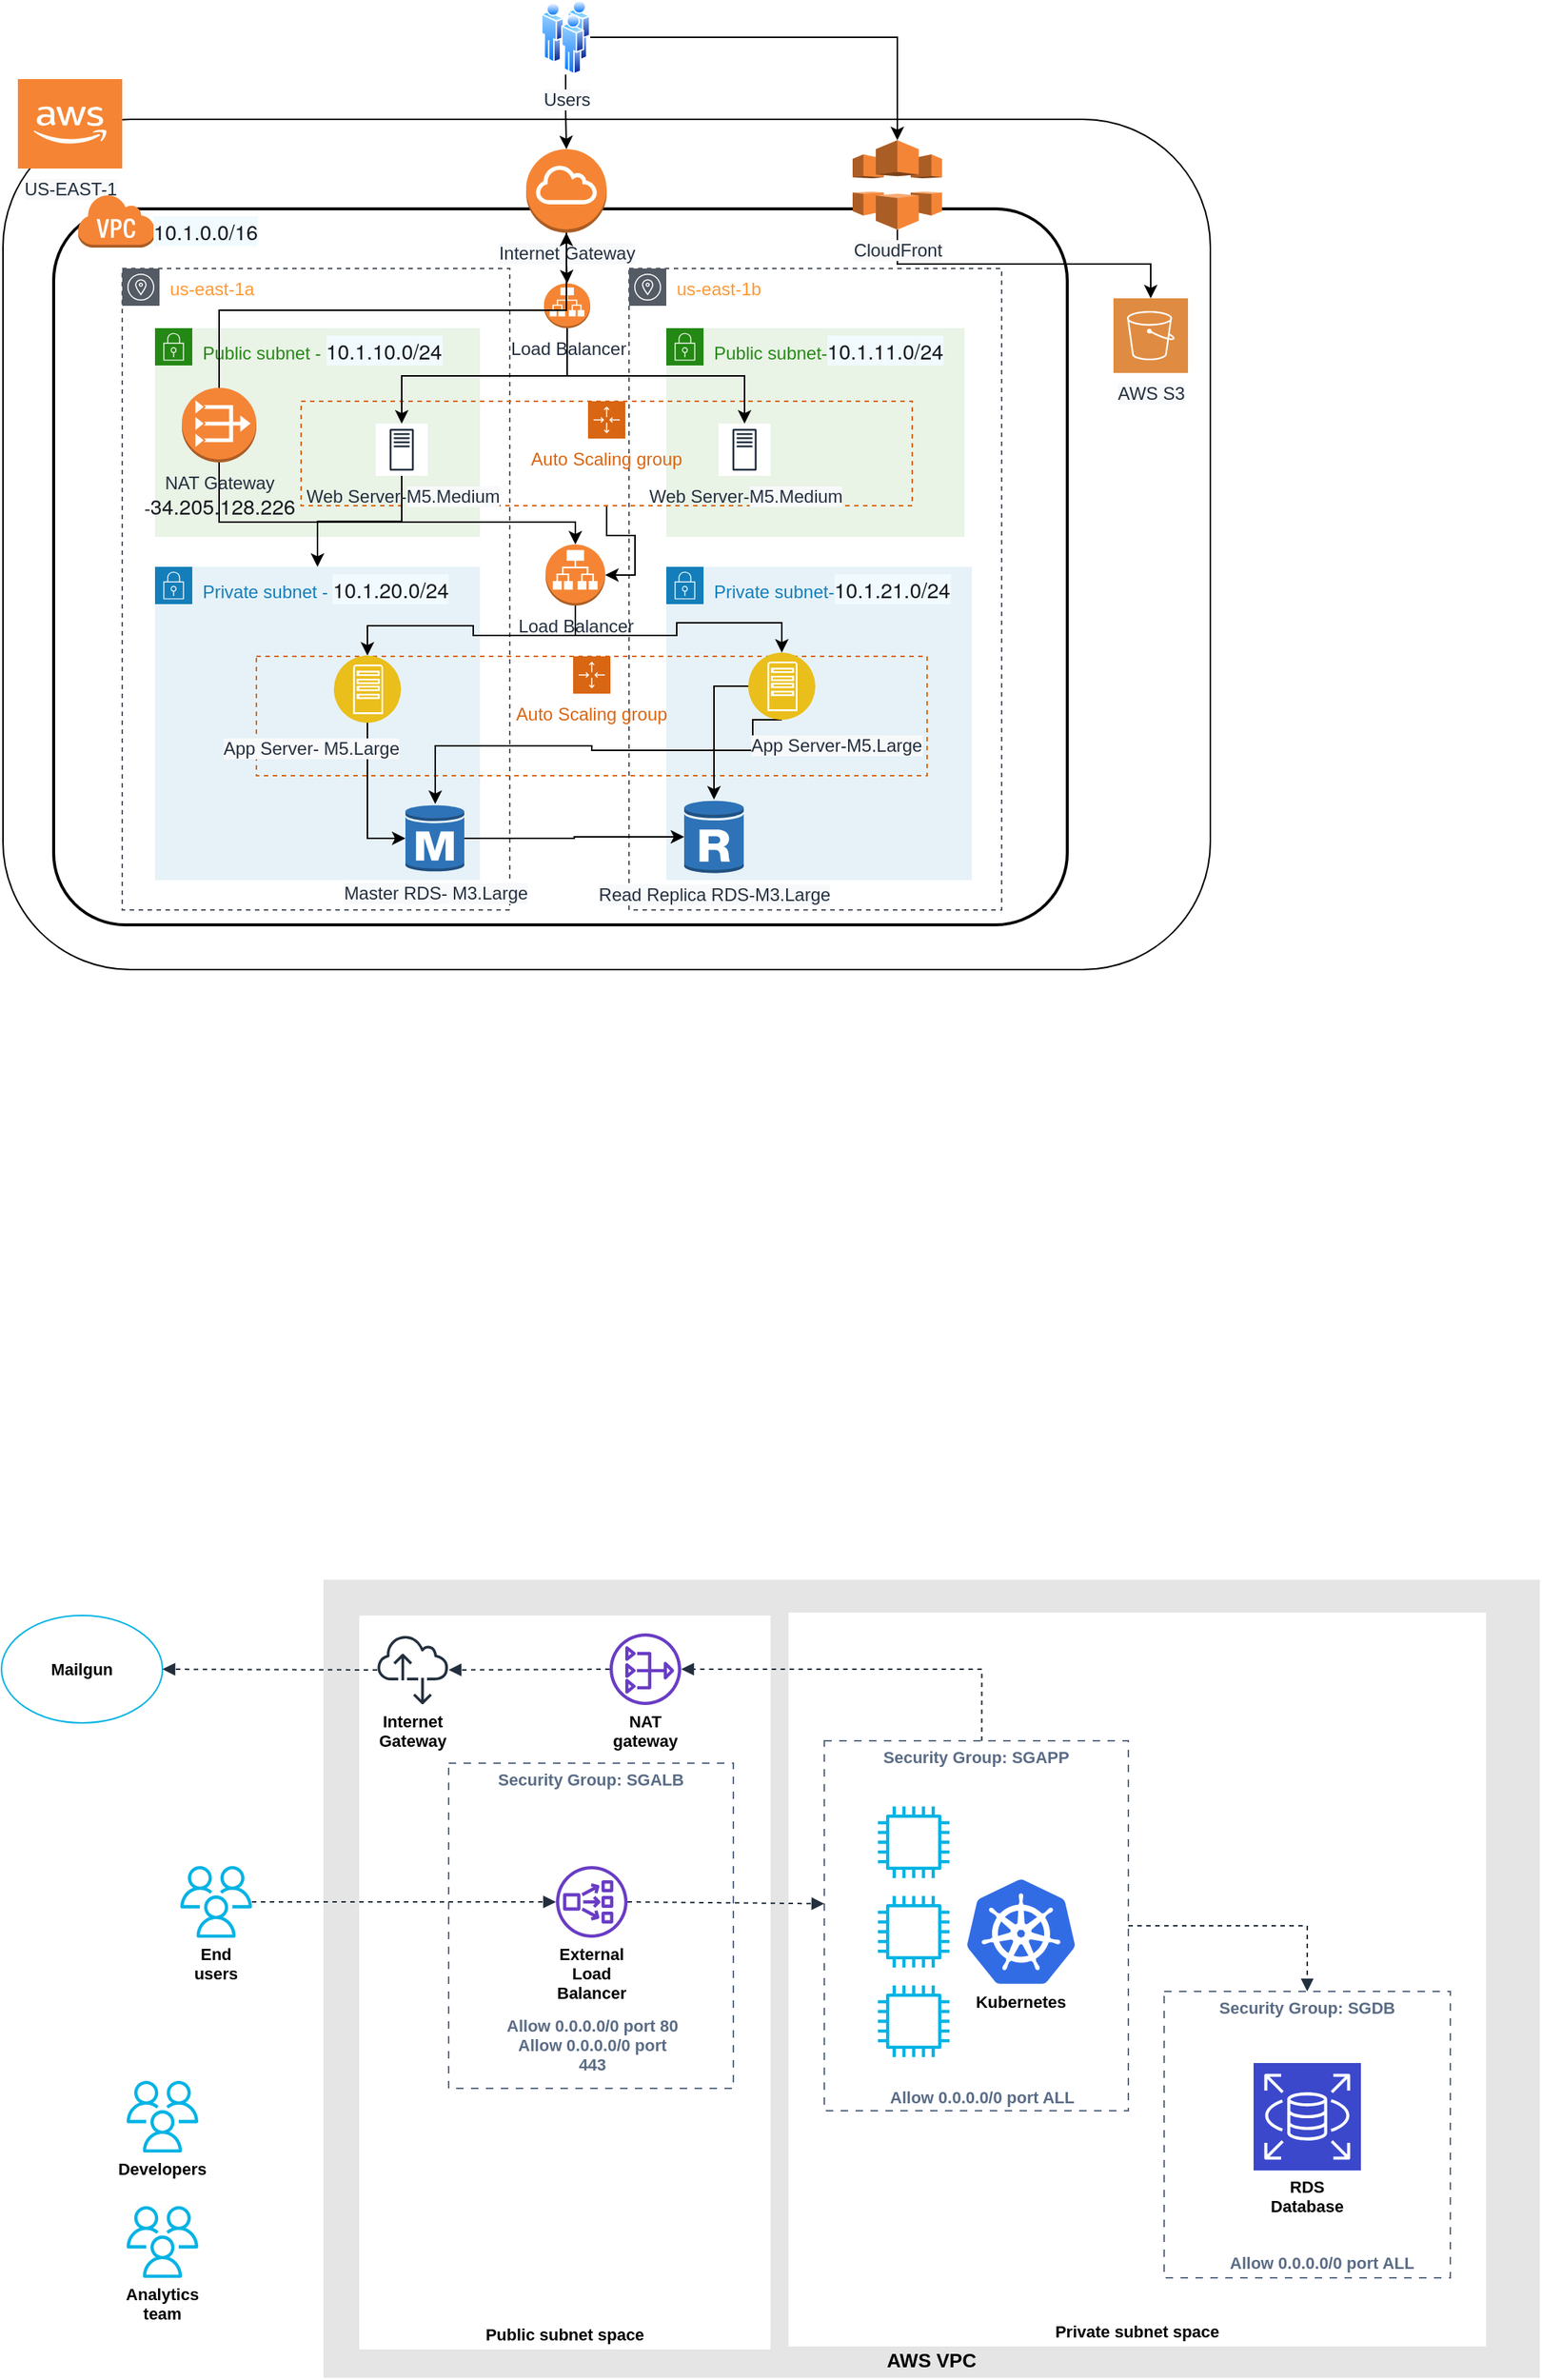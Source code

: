 <mxfile version="14.9.7" type="github">
  <diagram id="2J1cTA6EyWv8jmpRC_W_" name="Page-1">
    <mxGraphModel dx="1183" dy="1875" grid="1" gridSize="10" guides="1" tooltips="1" connect="1" arrows="1" fold="1" page="0" pageScale="1" pageWidth="850" pageHeight="1100" math="0" shadow="0">
      <root>
        <mxCell id="0" />
        <mxCell id="1" parent="0" />
        <mxCell id="2" value="" style="dashed=0;html=1;shape=mxgraph.aws3.virtual_private_cloud;fillColor=#F58536;gradientColor=none;dashed=0;" parent="1" vertex="1">
          <mxGeometry x="70" y="-920" width="52" height="36" as="geometry" />
        </mxCell>
        <mxCell id="3" value="" style="rounded=1;whiteSpace=wrap;html=1;" parent="1" vertex="1">
          <mxGeometry x="20" y="-960" width="810" height="570" as="geometry" />
        </mxCell>
        <mxCell id="4" value="&lt;span style=&quot;color: rgb(35 , 47 , 62) ; font-family: &amp;#34;helvetica&amp;#34; ; font-size: 12px ; font-style: normal ; font-weight: normal ; letter-spacing: normal ; text-align: center ; text-indent: 0px ; text-transform: none ; word-spacing: 0px ; background-color: rgb(248 , 249 , 250) ; text-decoration: none ; display: inline ; float: none&quot;&gt;US-EAST-1&lt;/span&gt;" style="outlineConnect=0;dashed=0;verticalLabelPosition=bottom;verticalAlign=top;align=center;html=1;shape=mxgraph.aws3.cloud_2;fillColor=#F58534;gradientColor=none;" parent="1" vertex="1">
          <mxGeometry x="30" y="-987" width="70" height="60" as="geometry" />
        </mxCell>
        <mxCell id="5" value="" style="rounded=1;arcSize=10;dashed=0;fillColor=none;gradientColor=none;strokeWidth=2;" parent="1" vertex="1">
          <mxGeometry x="54" y="-900" width="680" height="480" as="geometry" />
        </mxCell>
        <mxCell id="6" value="" style="dashed=0;html=1;shape=mxgraph.aws3.virtual_private_cloud;fillColor=#F58536;gradientColor=none;dashed=0;" parent="1" vertex="1">
          <mxGeometry x="70" y="-910" width="52" height="36" as="geometry" />
        </mxCell>
        <mxCell id="7" value="&lt;font color=&quot;#ff9933&quot;&gt;us-east-1a&lt;/font&gt;" style="outlineConnect=0;gradientColor=none;html=1;whiteSpace=wrap;fontSize=12;fontStyle=0;shape=mxgraph.aws4.group;grIcon=mxgraph.aws4.group_availability_zone;strokeColor=#545B64;fillColor=none;verticalAlign=top;align=left;spacingLeft=30;fontColor=#545B64;dashed=1;" parent="1" vertex="1">
          <mxGeometry x="100" y="-860" width="260" height="430" as="geometry" />
        </mxCell>
        <mxCell id="8" value="&lt;font color=&quot;#ff9933&quot;&gt;us-east-1b&lt;/font&gt;" style="outlineConnect=0;gradientColor=none;html=1;whiteSpace=wrap;fontSize=12;fontStyle=0;shape=mxgraph.aws4.group;grIcon=mxgraph.aws4.group_availability_zone;strokeColor=#545B64;fillColor=none;verticalAlign=top;align=left;spacingLeft=30;fontColor=#545B64;dashed=1;" parent="1" vertex="1">
          <mxGeometry x="440" y="-860" width="250" height="430" as="geometry" />
        </mxCell>
        <mxCell id="9" value="Public subnet -&amp;nbsp;&lt;span style=&quot;color: rgb(22 , 25 , 31) ; font-family: &amp;#34;amazon ember&amp;#34; , &amp;#34;helvetica neue&amp;#34; , &amp;#34;roboto&amp;#34; , &amp;#34;arial&amp;#34; , sans-serif ; font-size: 14px ; background-color: rgb(241 , 250 , 255)&quot;&gt;10.1.10.0/24&lt;/span&gt;" style="points=[[0,0],[0.25,0],[0.5,0],[0.75,0],[1,0],[1,0.25],[1,0.5],[1,0.75],[1,1],[0.75,1],[0.5,1],[0.25,1],[0,1],[0,0.75],[0,0.5],[0,0.25]];outlineConnect=0;gradientColor=none;html=1;whiteSpace=wrap;fontSize=12;fontStyle=0;shape=mxgraph.aws4.group;grIcon=mxgraph.aws4.group_security_group;grStroke=0;strokeColor=#248814;fillColor=#E9F3E6;verticalAlign=top;align=left;spacingLeft=30;fontColor=#248814;dashed=0;" parent="1" vertex="1">
          <mxGeometry x="122" y="-820" width="218" height="140" as="geometry" />
        </mxCell>
        <mxCell id="10" value="Private subnet -&amp;nbsp;&lt;span style=&quot;color: rgb(22 , 25 , 31) ; font-family: &amp;#34;amazon ember&amp;#34; , &amp;#34;helvetica neue&amp;#34; , &amp;#34;roboto&amp;#34; , &amp;#34;arial&amp;#34; , sans-serif ; font-size: 14px ; background-color: rgb(241 , 250 , 255)&quot;&gt;10.1.20.0/24&lt;/span&gt;" style="points=[[0,0],[0.25,0],[0.5,0],[0.75,0],[1,0],[1,0.25],[1,0.5],[1,0.75],[1,1],[0.75,1],[0.5,1],[0.25,1],[0,1],[0,0.75],[0,0.5],[0,0.25]];outlineConnect=0;gradientColor=none;html=1;whiteSpace=wrap;fontSize=12;fontStyle=0;shape=mxgraph.aws4.group;grIcon=mxgraph.aws4.group_security_group;grStroke=0;strokeColor=#147EBA;fillColor=#E6F2F8;verticalAlign=top;align=left;spacingLeft=30;fontColor=#147EBA;dashed=0;" parent="1" vertex="1">
          <mxGeometry x="122" y="-660" width="218" height="210" as="geometry" />
        </mxCell>
        <mxCell id="11" value="Public subnet-&lt;span style=&quot;color: rgb(22 , 25 , 31) ; font-family: &amp;#34;amazon ember&amp;#34; , &amp;#34;helvetica neue&amp;#34; , &amp;#34;roboto&amp;#34; , &amp;#34;arial&amp;#34; , sans-serif ; font-size: 14px ; background-color: rgb(241 , 250 , 255)&quot;&gt;10.1.11.0/24&lt;/span&gt;" style="points=[[0,0],[0.25,0],[0.5,0],[0.75,0],[1,0],[1,0.25],[1,0.5],[1,0.75],[1,1],[0.75,1],[0.5,1],[0.25,1],[0,1],[0,0.75],[0,0.5],[0,0.25]];outlineConnect=0;gradientColor=none;html=1;whiteSpace=wrap;fontSize=12;fontStyle=0;shape=mxgraph.aws4.group;grIcon=mxgraph.aws4.group_security_group;grStroke=0;strokeColor=#248814;fillColor=#E9F3E6;verticalAlign=top;align=left;spacingLeft=30;fontColor=#248814;dashed=0;" parent="1" vertex="1">
          <mxGeometry x="465" y="-820" width="200" height="140" as="geometry" />
        </mxCell>
        <mxCell id="12" value="Private subnet-&lt;span style=&quot;color: rgb(22 , 25 , 31) ; font-family: &amp;#34;amazon ember&amp;#34; , &amp;#34;helvetica neue&amp;#34; , &amp;#34;roboto&amp;#34; , &amp;#34;arial&amp;#34; , sans-serif ; font-size: 14px ; background-color: rgb(241 , 250 , 255)&quot;&gt;10.1.21.0/24&lt;/span&gt;" style="points=[[0,0],[0.25,0],[0.5,0],[0.75,0],[1,0],[1,0.25],[1,0.5],[1,0.75],[1,1],[0.75,1],[0.5,1],[0.25,1],[0,1],[0,0.75],[0,0.5],[0,0.25]];outlineConnect=0;gradientColor=none;html=1;whiteSpace=wrap;fontSize=12;fontStyle=0;shape=mxgraph.aws4.group;grIcon=mxgraph.aws4.group_security_group;grStroke=0;strokeColor=#147EBA;fillColor=#E6F2F8;verticalAlign=top;align=left;spacingLeft=30;fontColor=#147EBA;dashed=0;" parent="1" vertex="1">
          <mxGeometry x="465" y="-660" width="205" height="210" as="geometry" />
        </mxCell>
        <mxCell id="6p73CnMtwlY3djt6DNR_-40" style="edgeStyle=orthogonalEdgeStyle;rounded=0;orthogonalLoop=1;jettySize=auto;html=1;exitX=0.5;exitY=1;exitDx=0;exitDy=0;entryX=1;entryY=0.5;entryDx=0;entryDy=0;entryPerimeter=0;" parent="1" source="13" target="28" edge="1">
          <mxGeometry relative="1" as="geometry">
            <mxPoint x="409" y="-670" as="targetPoint" />
          </mxGeometry>
        </mxCell>
        <mxCell id="13" value="Auto Scaling group" style="points=[[0,0],[0.25,0],[0.5,0],[0.75,0],[1,0],[1,0.25],[1,0.5],[1,0.75],[1,1],[0.75,1],[0.5,1],[0.25,1],[0,1],[0,0.75],[0,0.5],[0,0.25]];outlineConnect=0;gradientColor=none;html=1;whiteSpace=wrap;fontSize=12;fontStyle=0;shape=mxgraph.aws4.groupCenter;grIcon=mxgraph.aws4.group_auto_scaling_group;grStroke=1;strokeColor=#D86613;fillColor=none;verticalAlign=top;align=center;fontColor=#D86613;dashed=1;spacingTop=25;" parent="1" vertex="1">
          <mxGeometry x="220" y="-771" width="410" height="70" as="geometry" />
        </mxCell>
        <mxCell id="14" value="Auto Scaling group" style="points=[[0,0],[0.25,0],[0.5,0],[0.75,0],[1,0],[1,0.25],[1,0.5],[1,0.75],[1,1],[0.75,1],[0.5,1],[0.25,1],[0,1],[0,0.75],[0,0.5],[0,0.25]];outlineConnect=0;gradientColor=none;html=1;whiteSpace=wrap;fontSize=12;fontStyle=0;shape=mxgraph.aws4.groupCenter;grIcon=mxgraph.aws4.group_auto_scaling_group;grStroke=1;strokeColor=#D86613;fillColor=none;verticalAlign=top;align=center;fontColor=#D86613;dashed=1;spacingTop=25;" parent="1" vertex="1">
          <mxGeometry x="190" y="-600" width="450" height="80" as="geometry" />
        </mxCell>
        <mxCell id="YGUC5QQaL94CinhJIf4c-41" value="" style="edgeStyle=orthogonalEdgeStyle;rounded=0;orthogonalLoop=1;jettySize=auto;html=1;" parent="1" source="15" target="10" edge="1">
          <mxGeometry relative="1" as="geometry" />
        </mxCell>
        <mxCell id="15" value="Web Server-&lt;span style=&quot;font-family: &amp;#34;helvetica&amp;#34; ; background-color: rgb(248 , 249 , 250)&quot;&gt;M5.Medium&lt;/span&gt;" style="outlineConnect=0;fontColor=#232F3E;gradientColor=none;strokeColor=#232F3E;fillColor=#ffffff;dashed=0;verticalLabelPosition=bottom;verticalAlign=top;align=center;html=1;fontSize=12;fontStyle=0;aspect=fixed;shape=mxgraph.aws4.resourceIcon;resIcon=mxgraph.aws4.traditional_server;" parent="1" vertex="1">
          <mxGeometry x="270" y="-756" width="35" height="35" as="geometry" />
        </mxCell>
        <mxCell id="16" value="Web Server-&lt;span style=&quot;font-family: &amp;#34;helvetica&amp;#34; ; background-color: rgb(248 , 249 , 250)&quot;&gt;M5.Medium&lt;/span&gt;" style="outlineConnect=0;fontColor=#232F3E;gradientColor=none;strokeColor=#232F3E;fillColor=#ffffff;dashed=0;verticalLabelPosition=bottom;verticalAlign=top;align=center;html=1;fontSize=12;fontStyle=0;aspect=fixed;shape=mxgraph.aws4.resourceIcon;resIcon=mxgraph.aws4.traditional_server;" parent="1" vertex="1">
          <mxGeometry x="500" y="-756" width="35" height="35" as="geometry" />
        </mxCell>
        <mxCell id="6p73CnMtwlY3djt6DNR_-42" style="edgeStyle=orthogonalEdgeStyle;rounded=0;orthogonalLoop=1;jettySize=auto;html=1;exitX=0.5;exitY=1;exitDx=0;exitDy=0;entryX=0;entryY=0.5;entryDx=0;entryDy=0;entryPerimeter=0;" parent="1" source="17" target="20" edge="1">
          <mxGeometry relative="1" as="geometry" />
        </mxCell>
        <mxCell id="17" value="&lt;span style=&quot;color: rgb(35 , 47 , 62) ; font-family: &amp;#34;helvetica&amp;#34; ; font-size: 12px ; font-style: normal ; font-weight: normal ; letter-spacing: normal ; text-indent: 0px ; text-transform: none ; word-spacing: 0px ; background-color: rgb(248 , 249 , 250) ; text-decoration: none ; display: inline ; float: none&quot;&gt;App Server- M5.Large&lt;/span&gt;" style="aspect=fixed;perimeter=ellipsePerimeter;html=1;align=right;shadow=0;dashed=0;fontColor=#4277BB;labelBackgroundColor=#ffffff;fontSize=12;spacingTop=3;image;image=img/lib/ibm/applications/app_server.svg;" parent="1" vertex="1">
          <mxGeometry x="242" y="-600.5" width="45" height="45" as="geometry" />
        </mxCell>
        <mxCell id="6p73CnMtwlY3djt6DNR_-43" style="edgeStyle=orthogonalEdgeStyle;rounded=0;orthogonalLoop=1;jettySize=auto;html=1;exitX=0.5;exitY=1;exitDx=0;exitDy=0;" parent="1" source="18" target="20" edge="1">
          <mxGeometry relative="1" as="geometry">
            <Array as="points">
              <mxPoint x="523" y="-537" />
              <mxPoint x="415" y="-537" />
              <mxPoint x="415" y="-540" />
              <mxPoint x="310" y="-540" />
            </Array>
          </mxGeometry>
        </mxCell>
        <mxCell id="YGUC5QQaL94CinhJIf4c-40" value="" style="edgeStyle=orthogonalEdgeStyle;rounded=0;orthogonalLoop=1;jettySize=auto;html=1;" parent="1" source="18" target="21" edge="1">
          <mxGeometry relative="1" as="geometry" />
        </mxCell>
        <mxCell id="18" value="&lt;span style=&quot;color: rgb(35 , 47 , 62) ; font-family: &amp;#34;helvetica&amp;#34; ; font-size: 12px ; font-style: normal ; font-weight: normal ; letter-spacing: normal ; text-indent: 0px ; text-transform: none ; word-spacing: 0px ; background-color: rgb(248 , 249 , 250) ; text-decoration: none ; display: inline ; float: none&quot;&gt;App Server-&lt;/span&gt;&lt;span style=&quot;color: rgb(35 , 47 , 62) ; font-family: &amp;#34;helvetica&amp;#34; ; background-color: rgb(248 , 249 , 250)&quot;&gt;M5.Large&lt;/span&gt;" style="aspect=fixed;perimeter=ellipsePerimeter;html=1;align=left;shadow=0;dashed=0;fontColor=#4277BB;labelBackgroundColor=#ffffff;fontSize=12;spacingTop=3;image;image=img/lib/ibm/applications/app_server.svg;" parent="1" vertex="1">
          <mxGeometry x="520" y="-602.5" width="45" height="45" as="geometry" />
        </mxCell>
        <mxCell id="19" style="edgeStyle=orthogonalEdgeStyle;rounded=0;orthogonalLoop=1;jettySize=auto;html=1;" parent="1" source="20" target="21" edge="1">
          <mxGeometry relative="1" as="geometry" />
        </mxCell>
        <mxCell id="20" value="&lt;span style=&quot;color: rgb(35 , 47 , 62) ; font-family: &amp;#34;helvetica&amp;#34; ; font-size: 12px ; font-style: normal ; font-weight: normal ; letter-spacing: normal ; text-align: center ; text-indent: 0px ; text-transform: none ; word-spacing: 0px ; background-color: rgb(248 , 249 , 250) ; text-decoration: none ; display: inline ; float: none&quot;&gt;Master RDS-&amp;nbsp;M3.Large&lt;/span&gt;" style="outlineConnect=0;dashed=0;verticalLabelPosition=bottom;verticalAlign=top;align=center;html=1;shape=mxgraph.aws3.rds_db_instance;fillColor=#2E73B8;gradientColor=none;" parent="1" vertex="1">
          <mxGeometry x="290" y="-501" width="39.5" height="46" as="geometry" />
        </mxCell>
        <mxCell id="21" value="&lt;span style=&quot;color: rgb(35 , 47 , 62) ; font-family: &amp;#34;helvetica&amp;#34; ; font-size: 12px ; font-style: normal ; font-weight: normal ; letter-spacing: normal ; text-align: center ; text-indent: 0px ; text-transform: none ; word-spacing: 0px ; background-color: rgb(248 , 249 , 250) ; text-decoration: none ; display: inline ; float: none&quot;&gt;Read Replica RDS-M3.Large&lt;/span&gt;" style="outlineConnect=0;dashed=0;verticalLabelPosition=bottom;verticalAlign=top;align=center;html=1;shape=mxgraph.aws3.rds_db_instance_read_replica;fillColor=#2E73B8;gradientColor=none;" parent="1" vertex="1">
          <mxGeometry x="477" y="-504" width="40" height="50" as="geometry" />
        </mxCell>
        <mxCell id="24" style="edgeStyle=orthogonalEdgeStyle;rounded=0;orthogonalLoop=1;jettySize=auto;html=1;entryX=0.5;entryY=0;entryDx=0;entryDy=0;entryPerimeter=0;" parent="1" source="25" target="30" edge="1">
          <mxGeometry relative="1" as="geometry" />
        </mxCell>
        <mxCell id="25" value="&lt;span style=&quot;color: rgb(35 , 47 , 62) ; font-family: &amp;#34;helvetica&amp;#34; ; font-size: 12px ; font-style: normal ; font-weight: normal ; letter-spacing: normal ; text-align: center ; text-indent: 0px ; text-transform: none ; word-spacing: 0px ; background-color: rgb(248 , 249 , 250) ; text-decoration: none ; display: inline ; float: none&quot;&gt;Internet Gateway&lt;/span&gt;" style="outlineConnect=0;dashed=0;verticalLabelPosition=bottom;verticalAlign=top;align=center;html=1;shape=mxgraph.aws3.internet_gateway;fillColor=#F58534;gradientColor=none;" parent="1" vertex="1">
          <mxGeometry x="371" y="-940" width="54" height="56" as="geometry" />
        </mxCell>
        <mxCell id="26" style="edgeStyle=orthogonalEdgeStyle;rounded=0;orthogonalLoop=1;jettySize=auto;html=1;exitX=0.5;exitY=1;exitDx=0;exitDy=0;exitPerimeter=0;" parent="1" source="28" target="17" edge="1">
          <mxGeometry relative="1" as="geometry" />
        </mxCell>
        <mxCell id="27" style="edgeStyle=orthogonalEdgeStyle;rounded=0;orthogonalLoop=1;jettySize=auto;html=1;entryX=0.5;entryY=0;entryDx=0;entryDy=0;exitX=0.5;exitY=1;exitDx=0;exitDy=0;exitPerimeter=0;" parent="1" source="28" target="18" edge="1">
          <mxGeometry relative="1" as="geometry" />
        </mxCell>
        <mxCell id="28" value="&lt;font color=&quot;#232f3e&quot; face=&quot;helvetica&quot;&gt;&lt;span&gt;Load Balancer&lt;/span&gt;&lt;/font&gt;" style="outlineConnect=0;dashed=0;verticalLabelPosition=bottom;verticalAlign=top;align=center;html=1;shape=mxgraph.aws3.application_load_balancer;fillColor=#F58534;gradientColor=none;" parent="1" vertex="1">
          <mxGeometry x="384" y="-675" width="40" height="41" as="geometry" />
        </mxCell>
        <mxCell id="29" style="edgeStyle=orthogonalEdgeStyle;rounded=0;orthogonalLoop=1;jettySize=auto;html=1;exitX=0.5;exitY=1;exitDx=0;exitDy=0;exitPerimeter=0;" parent="1" source="30" target="15" edge="1">
          <mxGeometry relative="1" as="geometry" />
        </mxCell>
        <mxCell id="30" value="&lt;font color=&quot;#232f3e&quot; face=&quot;helvetica&quot;&gt;&lt;span&gt;Load Balancer&lt;/span&gt;&lt;/font&gt;" style="outlineConnect=0;dashed=0;verticalLabelPosition=bottom;verticalAlign=top;align=center;html=1;shape=mxgraph.aws3.application_load_balancer;fillColor=#F58534;gradientColor=none;" parent="1" vertex="1">
          <mxGeometry x="383" y="-850" width="31" height="30" as="geometry" />
        </mxCell>
        <mxCell id="31" style="edgeStyle=orthogonalEdgeStyle;rounded=0;orthogonalLoop=1;jettySize=auto;html=1;exitX=0.5;exitY=1;exitDx=0;exitDy=0;exitPerimeter=0;" parent="1" source="30" target="16" edge="1">
          <mxGeometry relative="1" as="geometry">
            <mxPoint x="408.5" y="-810" as="sourcePoint" />
            <mxPoint x="297.52" y="-746" as="targetPoint" />
          </mxGeometry>
        </mxCell>
        <mxCell id="32" style="edgeStyle=orthogonalEdgeStyle;rounded=0;orthogonalLoop=1;jettySize=auto;html=1;exitX=0.5;exitY=1;exitDx=0;exitDy=0;exitPerimeter=0;" parent="1" source="34" target="28" edge="1">
          <mxGeometry relative="1" as="geometry">
            <Array as="points">
              <mxPoint x="165" y="-690" />
              <mxPoint x="404" y="-690" />
            </Array>
          </mxGeometry>
        </mxCell>
        <mxCell id="33" style="edgeStyle=orthogonalEdgeStyle;rounded=0;orthogonalLoop=1;jettySize=auto;html=1;entryX=0.5;entryY=1;entryDx=0;entryDy=0;entryPerimeter=0;exitX=0.5;exitY=0;exitDx=0;exitDy=0;exitPerimeter=0;" parent="1" source="34" target="25" edge="1">
          <mxGeometry relative="1" as="geometry" />
        </mxCell>
        <mxCell id="34" value="&lt;font color=&quot;#232f3e&quot; face=&quot;helvetica&quot;&gt;&lt;span&gt;NAT Gateway&lt;br&gt;-&lt;/span&gt;&lt;/font&gt;&lt;span style=&quot;color: rgb(22 , 25 , 31) ; font-family: &amp;#34;amazon ember&amp;#34; , &amp;#34;helvetica neue&amp;#34; , &amp;#34;roboto&amp;#34; , &amp;#34;arial&amp;#34; , sans-serif ; font-size: 14px&quot;&gt;34.205.128.226&lt;/span&gt;&lt;font color=&quot;#232f3e&quot; face=&quot;helvetica&quot;&gt;&lt;span&gt;&lt;br&gt;&lt;/span&gt;&lt;/font&gt;" style="outlineConnect=0;dashed=0;verticalLabelPosition=bottom;verticalAlign=top;align=center;html=1;shape=mxgraph.aws3.vpc_nat_gateway;fillColor=#F58536;gradientColor=none;" parent="1" vertex="1">
          <mxGeometry x="140" y="-780" width="50" height="50" as="geometry" />
        </mxCell>
        <mxCell id="35" value="&lt;span style=&quot;color: rgb(35 , 47 , 62) ; font-family: &amp;#34;helvetica&amp;#34; ; font-size: 12px ; font-style: normal ; font-weight: normal ; letter-spacing: normal ; text-align: center ; text-indent: 0px ; text-transform: none ; word-spacing: 0px ; background-color: rgb(248 , 249 , 250) ; text-decoration: none ; display: inline ; float: none&quot;&gt;AWS S3&lt;/span&gt;" style="pointerEvents=1;shadow=0;dashed=0;html=1;strokeColor=none;fillColor=#DF8C42;labelPosition=center;verticalLabelPosition=bottom;verticalAlign=top;align=center;outlineConnect=0;shape=mxgraph.veeam2.aws_s3;" parent="1" vertex="1">
          <mxGeometry x="765" y="-840" width="50" height="50" as="geometry" />
        </mxCell>
        <mxCell id="36" style="edgeStyle=orthogonalEdgeStyle;rounded=0;orthogonalLoop=1;jettySize=auto;html=1;exitX=0.5;exitY=1;exitDx=0;exitDy=0;exitPerimeter=0;" parent="1" source="37" target="35" edge="1">
          <mxGeometry relative="1" as="geometry" />
        </mxCell>
        <mxCell id="37" value="&lt;span style=&quot;color: rgb(35 , 47 , 62) ; font-family: &amp;#34;helvetica&amp;#34; ; font-size: 12px ; font-style: normal ; font-weight: normal ; letter-spacing: normal ; text-align: center ; text-indent: 0px ; text-transform: none ; word-spacing: 0px ; background-color: rgb(248 , 249 , 250) ; text-decoration: none ; display: inline ; float: none&quot;&gt;CloudFront&lt;/span&gt;" style="outlineConnect=0;dashed=0;verticalLabelPosition=bottom;verticalAlign=top;align=center;html=1;shape=mxgraph.aws3.cloudfront;fillColor=#F58536;gradientColor=none;" parent="1" vertex="1">
          <mxGeometry x="590" y="-946" width="60" height="60" as="geometry" />
        </mxCell>
        <mxCell id="38" style="edgeStyle=orthogonalEdgeStyle;rounded=0;orthogonalLoop=1;jettySize=auto;html=1;entryX=0.5;entryY=0;entryDx=0;entryDy=0;entryPerimeter=0;" parent="1" source="40" target="25" edge="1">
          <mxGeometry relative="1" as="geometry" />
        </mxCell>
        <mxCell id="39" style="edgeStyle=orthogonalEdgeStyle;rounded=0;orthogonalLoop=1;jettySize=auto;html=1;" parent="1" source="40" target="37" edge="1">
          <mxGeometry relative="1" as="geometry" />
        </mxCell>
        <mxCell id="40" value="&lt;span style=&quot;color: rgb(35 , 47 , 62) ; font-family: &amp;#34;helvetica&amp;#34; ; font-size: 12px ; font-style: normal ; font-weight: normal ; letter-spacing: normal ; text-align: center ; text-indent: 0px ; text-transform: none ; word-spacing: 0px ; background-color: rgb(248 , 249 , 250) ; text-decoration: none ; display: inline ; float: none&quot;&gt;Users&lt;/span&gt;" style="aspect=fixed;perimeter=ellipsePerimeter;html=1;align=center;shadow=0;dashed=0;spacingTop=3;image;image=img/lib/active_directory/users.svg;" parent="1" vertex="1">
          <mxGeometry x="381" y="-1040" width="33" height="50" as="geometry" />
        </mxCell>
        <mxCell id="6p73CnMtwlY3djt6DNR_-41" style="edgeStyle=orthogonalEdgeStyle;rounded=0;orthogonalLoop=1;jettySize=auto;html=1;exitX=0.5;exitY=1;exitDx=0;exitDy=0;" parent="1" source="14" target="14" edge="1">
          <mxGeometry relative="1" as="geometry" />
        </mxCell>
        <mxCell id="YGUC5QQaL94CinhJIf4c-43" value="&lt;span style=&quot;color: rgb(22 , 25 , 31) ; font-family: &amp;#34;amazon ember&amp;#34; , &amp;#34;helvetica neue&amp;#34; , &amp;#34;roboto&amp;#34; , &amp;#34;arial&amp;#34; , sans-serif ; font-size: 14px ; background-color: rgb(241 , 250 , 255)&quot;&gt;10.1.0.0/16&lt;/span&gt;" style="text;html=1;strokeColor=none;fillColor=none;align=center;verticalAlign=middle;whiteSpace=wrap;rounded=0;" parent="1" vertex="1">
          <mxGeometry x="122" y="-896" width="68" height="22" as="geometry" />
        </mxCell>
        <UserObject label="AWS VPC" lucidchartObjectId="Fi-NS5VtufaU" id="xmqK6uuSIucOSfRpiWDm-40">
          <mxCell style="html=1;whiteSpace=wrap;fontSize=13;fontColor=#000000;fontStyle=1;spacing=3;verticalAlign=bottom;strokeOpacity=0;fillOpacity=100;fillColor=#e5e5e5;dashed=1;" vertex="1" parent="1">
            <mxGeometry x="235" y="19" width="816" height="535" as="geometry" />
          </mxCell>
        </UserObject>
        <UserObject label="Private subnet space" lucidchartObjectId="Fi-NbQVahvlz" id="xmqK6uuSIucOSfRpiWDm-41">
          <mxCell style="html=1;whiteSpace=wrap;fontSize=11;fontColor=#000000;fontStyle=1;spacing=3;verticalAlign=bottom;strokeOpacity=0;fillOpacity=100;fillColor=#ffffff;dashed=1;" vertex="1" parent="1">
            <mxGeometry x="547" y="41" width="468" height="492" as="geometry" />
          </mxCell>
        </UserObject>
        <UserObject label="Security Group: SGAPP" lucidchartObjectId="Fi-NVdWH6NXo" id="xmqK6uuSIucOSfRpiWDm-42">
          <mxCell style="html=1;whiteSpace=wrap;verticalAlign=top;align=center;fillColor=none;fillOpacity=100;dashed=1;dashPattern=5 5;strokeColor=#5A6C86;fontColor=#5A6C86;fontSize=11;fontStyle=1;spacing=0;strokeOpacity=100;" vertex="1" parent="1">
            <mxGeometry x="571" y="127" width="204" height="248" as="geometry" />
          </mxCell>
        </UserObject>
        <UserObject label="Kubernetes" lucidchartObjectId="Fi-NXLJ9j_O3" id="xmqK6uuSIucOSfRpiWDm-43">
          <mxCell style="html=1;whiteSpace=wrap;aspect=fixed;html=1;align=center;image;image=img/lib/mscae/Kubernetes.svg;fontSize=11;fontStyle=1;spacing=0;strokeColor=#232f3e;strokeOpacity=100;fillColor=#326ce5;dashed=1;" vertex="1" parent="1">
            <mxGeometry x="667" y="219" width="72" height="72" as="geometry" />
          </mxCell>
        </UserObject>
        <UserObject label="" lucidchartObjectId="Fi-Nw4yX8DHx" id="xmqK6uuSIucOSfRpiWDm-44">
          <mxCell style="html=1;whiteSpace=wrap;shape=mxgraph.aws4.instance2;labelPosition=center;verticalLabelPosition=bottom;align=center;verticalAlign=top;strokeColor=none;fontSize=11;spacing=0;strokeOpacity=100;fillOpacity=100;fillColor=#02b3e4;dashed=1;" vertex="1" parent="1">
            <mxGeometry x="607" y="291" width="48" height="48" as="geometry" />
          </mxCell>
        </UserObject>
        <UserObject label="" lucidchartObjectId="Fi-NzjjEFRne" id="xmqK6uuSIucOSfRpiWDm-45">
          <mxCell style="html=1;whiteSpace=wrap;shape=mxgraph.aws4.instance2;labelPosition=center;verticalLabelPosition=bottom;align=center;verticalAlign=top;strokeColor=none;fontSize=11;spacing=0;strokeOpacity=100;fillOpacity=100;fillColor=#02b3e4;dashed=1;" vertex="1" parent="1">
            <mxGeometry x="607" y="231" width="48" height="48" as="geometry" />
          </mxCell>
        </UserObject>
        <UserObject label="" lucidchartObjectId="Fi-N8VxSk.8B" id="xmqK6uuSIucOSfRpiWDm-46">
          <mxCell style="html=1;whiteSpace=wrap;shape=mxgraph.aws4.instance2;labelPosition=center;verticalLabelPosition=bottom;align=center;verticalAlign=top;strokeColor=none;fontSize=11;spacing=0;strokeOpacity=100;fillOpacity=100;fillColor=#02b3e4;dashed=1;" vertex="1" parent="1">
            <mxGeometry x="607" y="171" width="48" height="48" as="geometry" />
          </mxCell>
        </UserObject>
        <UserObject label="Security Group: SGDB" lucidchartObjectId="Fi-ND6KdKcNy" id="xmqK6uuSIucOSfRpiWDm-47">
          <mxCell style="html=1;whiteSpace=wrap;verticalAlign=top;align=center;fillColor=none;fillOpacity=100;dashed=1;dashPattern=5 5;strokeColor=#5A6C86;fontColor=#5A6C86;fontSize=11;fontStyle=1;spacing=0;strokeOpacity=100;" vertex="1" parent="1">
            <mxGeometry x="799" y="295" width="192" height="192" as="geometry" />
          </mxCell>
        </UserObject>
        <UserObject label="RDS Database" lucidchartObjectId="Fi-NPd3eZtdX" id="xmqK6uuSIucOSfRpiWDm-48">
          <mxCell style="html=1;whiteSpace=wrap;shape=mxgraph.aws4.resourceIcon;resIcon=mxgraph.aws4.rds;verticalLabelPosition=bottom;align=center;verticalAlign=top;strokeColor=#ffffff;fontSize=11;fontColor=#000000;fontStyle=1;spacing=0;strokeOpacity=100;fillColor=#3b48cc;dashed=1;" vertex="1" parent="1">
            <mxGeometry x="859" y="343" width="72" height="72" as="geometry" />
          </mxCell>
        </UserObject>
        <UserObject label="End users" lucidchartObjectId="Fi-NgN~mxB7-" id="xmqK6uuSIucOSfRpiWDm-49">
          <mxCell style="html=1;whiteSpace=wrap;shape=mxgraph.aws4.users;labelPosition=center;verticalLabelPosition=bottom;align=center;verticalAlign=top;strokeColor=none;fontSize=11;fontColor=#000000;fontStyle=1;spacing=0;strokeOpacity=100;fillOpacity=100;fillColor=#02b3e4;dashed=1;" vertex="1" parent="1">
            <mxGeometry x="139" y="211" width="48" height="48" as="geometry" />
          </mxCell>
        </UserObject>
        <UserObject label="Public subnet space" lucidchartObjectId="Fi-NlMTkI~cX" id="xmqK6uuSIucOSfRpiWDm-50">
          <mxCell style="html=1;whiteSpace=wrap;fontSize=11;fontColor=#000000;fontStyle=1;spacing=3;verticalAlign=bottom;strokeOpacity=0;fillOpacity=100;fillColor=#ffffff;dashed=1;" vertex="1" parent="1">
            <mxGeometry x="259" y="43" width="276" height="492" as="geometry" />
          </mxCell>
        </UserObject>
        <UserObject label="Security Group:  SGALB" lucidchartObjectId="Fi-NlTSq0fS~" id="xmqK6uuSIucOSfRpiWDm-51">
          <mxCell style="html=1;whiteSpace=wrap;verticalAlign=top;align=center;fillColor=none;fillOpacity=100;dashed=1;dashPattern=5 5;strokeColor=#5A6C86;fontColor=#5A6C86;fontSize=11;fontStyle=1;spacing=0;strokeOpacity=100;" vertex="1" parent="1">
            <mxGeometry x="319" y="142" width="191" height="218" as="geometry" />
          </mxCell>
        </UserObject>
        <UserObject label="External Load Balancer" lucidchartObjectId="Fi-NZwjN1tcr" id="xmqK6uuSIucOSfRpiWDm-52">
          <mxCell style="html=1;whiteSpace=wrap;shape=mxgraph.aws4.network_load_balancer;labelPosition=center;verticalLabelPosition=bottom;align=center;verticalAlign=top;strokeColor=none;fontSize=11;fontColor=#000000;fontStyle=1;spacing=0;strokeOpacity=100;fillColor=#693cc5;dashed=1;" vertex="1" parent="1">
            <mxGeometry x="391" y="211" width="48" height="48" as="geometry" />
          </mxCell>
        </UserObject>
        <UserObject label="" lucidchartObjectId="Fi-NGBvOWaZB" id="xmqK6uuSIucOSfRpiWDm-53">
          <mxCell style="html=1;jettySize=18;fontSize=11;strokeColor=#232f3e;strokeOpacity=100;dashed=1;rounded=1;arcSize=0;startArrow=none;;endArrow=block;endFill=1;;exitX=1;exitY=0.5;exitPerimeter=1;entryX=-0.003;entryY=0.44;entryPerimeter=1;" edge="1" parent="1" source="xmqK6uuSIucOSfRpiWDm-52" target="xmqK6uuSIucOSfRpiWDm-42">
            <mxGeometry width="100" height="100" relative="1" as="geometry" />
          </mxCell>
        </UserObject>
        <UserObject label="Developers" lucidchartObjectId="Fi-N6_IKE23d" id="xmqK6uuSIucOSfRpiWDm-54">
          <mxCell style="html=1;whiteSpace=wrap;shape=mxgraph.aws4.users;labelPosition=center;verticalLabelPosition=bottom;align=center;verticalAlign=top;strokeColor=none;fontSize=11;fontColor=#000000;fontStyle=1;spacing=0;strokeOpacity=100;fillOpacity=100;fillColor=#02b3e4;dashed=1;" vertex="1" parent="1">
            <mxGeometry x="103" y="355" width="48" height="48" as="geometry" />
          </mxCell>
        </UserObject>
        <UserObject label="Analytics team" lucidchartObjectId="Fi-NWPQqn3jF" id="xmqK6uuSIucOSfRpiWDm-55">
          <mxCell style="html=1;whiteSpace=wrap;shape=mxgraph.aws4.users;labelPosition=center;verticalLabelPosition=bottom;align=center;verticalAlign=top;strokeColor=none;fontSize=11;fontColor=#000000;fontStyle=1;spacing=0;strokeOpacity=100;fillOpacity=100;fillColor=#02b3e4;dashed=1;" vertex="1" parent="1">
            <mxGeometry x="103" y="439" width="48" height="48" as="geometry" />
          </mxCell>
        </UserObject>
        <UserObject label="" lucidchartObjectId="Fi-Neypq~b-A" id="xmqK6uuSIucOSfRpiWDm-56">
          <mxCell style="html=1;jettySize=18;fontSize=11;strokeColor=#232f3e;strokeOpacity=100;dashed=1;rounded=1;arcSize=0;startArrow=none;;endArrow=block;endFill=1;;exitX=1;exitY=0.5;exitPerimeter=1;entryX=0;entryY=0.5;entryPerimeter=1;" edge="1" parent="1" source="xmqK6uuSIucOSfRpiWDm-49" target="xmqK6uuSIucOSfRpiWDm-52">
            <mxGeometry width="100" height="100" relative="1" as="geometry" />
          </mxCell>
        </UserObject>
        <UserObject label="NAT gateway" lucidchartObjectId="Fi-NPg3Ih30j" id="xmqK6uuSIucOSfRpiWDm-57">
          <mxCell style="html=1;whiteSpace=wrap;shape=mxgraph.aws4.nat_gateway;labelPosition=center;verticalLabelPosition=bottom;align=center;verticalAlign=top;strokeColor=none;fontSize=11;fontColor=#000000;fontStyle=1;spacing=0;strokeOpacity=100;fillColor=#693cc5;dashed=1;" vertex="1" parent="1">
            <mxGeometry x="427" y="55" width="48" height="48" as="geometry" />
          </mxCell>
        </UserObject>
        <UserObject label="" lucidchartObjectId="Fi-N_Axwbpno" id="xmqK6uuSIucOSfRpiWDm-58">
          <mxCell style="html=1;jettySize=18;fontSize=11;strokeColor=#232f3e;strokeOpacity=100;dashed=1;rounded=1;arcSize=0;edgeStyle=orthogonalEdgeStyle;startArrow=none;;endArrow=block;endFill=1;;exitX=0.518;exitY=-0.002;exitPerimeter=1;entryX=1;entryY=0.5;entryPerimeter=1;" edge="1" parent="1" source="xmqK6uuSIucOSfRpiWDm-42" target="xmqK6uuSIucOSfRpiWDm-57">
            <mxGeometry width="100" height="100" relative="1" as="geometry" />
          </mxCell>
        </UserObject>
        <UserObject label=" Internet Gateway" lucidchartObjectId="Fi-NiP5Oac-D" id="xmqK6uuSIucOSfRpiWDm-59">
          <mxCell style="html=1;whiteSpace=wrap;shape=mxgraph.aws4.internet_alt2;labelPosition=center;verticalLabelPosition=bottom;align=center;verticalAlign=top;strokeColor=none;fontSize=11;fontColor=#000000;fontStyle=1;spacing=0;strokeOpacity=100;fillColor=#232f3e;dashed=1;" vertex="1" parent="1">
            <mxGeometry x="271" y="56" width="48" height="47" as="geometry" />
          </mxCell>
        </UserObject>
        <UserObject label="Mailgun" lucidchartObjectId="Fi-NVj1W5s5-" id="xmqK6uuSIucOSfRpiWDm-60">
          <mxCell style="html=1;whiteSpace=wrap;ellipse;fontSize=11;fontColor=#000000;fontStyle=1;spacing=3;strokeColor=#02b3e4;strokeOpacity=100;fillOpacity=0;fillColor=#000000;" vertex="1" parent="1">
            <mxGeometry x="19" y="43" width="108" height="72" as="geometry" />
          </mxCell>
        </UserObject>
        <UserObject label="" lucidchartObjectId="Fi-NssYLKcKg" id="xmqK6uuSIucOSfRpiWDm-61">
          <mxCell style="html=1;jettySize=18;fontSize=11;strokeColor=#232f3e;strokeOpacity=100;dashed=1;rounded=1;arcSize=0;startArrow=none;;endArrow=block;endFill=1;;exitX=0;exitY=0.5;exitPerimeter=1;entryX=0.996;entryY=0.5;entryPerimeter=1;" edge="1" parent="1" source="xmqK6uuSIucOSfRpiWDm-57" target="xmqK6uuSIucOSfRpiWDm-59">
            <mxGeometry width="100" height="100" relative="1" as="geometry" />
          </mxCell>
        </UserObject>
        <UserObject label="" lucidchartObjectId="Fi-NiP~2bjTK" id="xmqK6uuSIucOSfRpiWDm-62">
          <mxCell style="html=1;jettySize=18;fontSize=11;strokeColor=#232f3e;strokeOpacity=100;dashed=1;rounded=1;arcSize=0;startArrow=none;;endArrow=block;endFill=1;;exitX=0.004;exitY=0.5;exitPerimeter=1;entryX=1.006;entryY=0.5;entryPerimeter=1;" edge="1" parent="1" source="xmqK6uuSIucOSfRpiWDm-59" target="xmqK6uuSIucOSfRpiWDm-60">
            <mxGeometry width="100" height="100" relative="1" as="geometry" />
          </mxCell>
        </UserObject>
        <UserObject label="Allow 0.0.0.0/0 port 80&#xa;Allow 0.0.0.0/0 port 443" lucidchartObjectId="Fi-N2l9d3Mn9" id="xmqK6uuSIucOSfRpiWDm-63">
          <mxCell style="html=1;whiteSpace=wrap;;fontSize=11;fontColor=#5a6c86;fontStyle=1;spacing=3;verticalAlign=top;strokeColor=none;fillOpacity=0;fillColor=#ffffff;strokeWidth=0;" vertex="1" parent="1">
            <mxGeometry x="353" y="304" width="125" height="32" as="geometry" />
          </mxCell>
        </UserObject>
        <UserObject label="Allow 0.0.0.0/0 port ALL" lucidchartObjectId="Fi-NLn3I_eIN" id="xmqK6uuSIucOSfRpiWDm-64">
          <mxCell style="html=1;whiteSpace=wrap;;fontSize=11;fontColor=#5a6c86;fontStyle=1;spacing=3;verticalAlign=top;strokeColor=none;fillOpacity=0;fillColor=#ffffff;strokeWidth=0;" vertex="1" parent="1">
            <mxGeometry x="607" y="352" width="140" height="30" as="geometry" />
          </mxCell>
        </UserObject>
        <UserObject label="Allow 0.0.0.0/0 port ALL" lucidchartObjectId="Fi-NLaZzg.Kl" id="xmqK6uuSIucOSfRpiWDm-65">
          <mxCell style="html=1;whiteSpace=wrap;;fontSize=11;fontColor=#5a6c86;fontStyle=1;spacing=3;verticalAlign=top;strokeColor=none;fillOpacity=0;fillColor=#ffffff;strokeWidth=0;" vertex="1" parent="1">
            <mxGeometry x="835" y="463" width="140" height="30" as="geometry" />
          </mxCell>
        </UserObject>
        <UserObject label="" lucidchartObjectId="Fi-Nmg3I.a96" id="xmqK6uuSIucOSfRpiWDm-66">
          <mxCell style="html=1;jettySize=18;fontSize=11;strokeColor=#232f3e;strokeOpacity=100;dashed=1;rounded=1;arcSize=0;edgeStyle=orthogonalEdgeStyle;startArrow=none;;endArrow=block;endFill=1;;exitX=1.003;exitY=0.5;exitPerimeter=1;entryX=0.5;entryY=-0.003;entryPerimeter=1;" edge="1" parent="1" source="xmqK6uuSIucOSfRpiWDm-42" target="xmqK6uuSIucOSfRpiWDm-47">
            <mxGeometry width="100" height="100" relative="1" as="geometry" />
          </mxCell>
        </UserObject>
      </root>
    </mxGraphModel>
  </diagram>
</mxfile>
